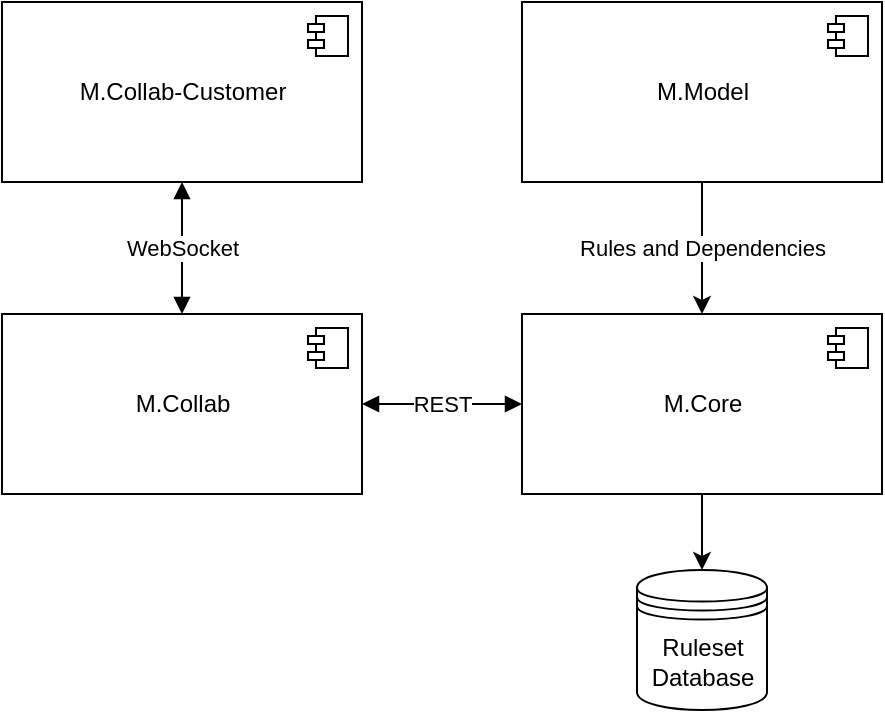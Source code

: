 <mxfile version="12.3.5" type="device" pages="1"><diagram id="cNiUGcpUxYu83N4z4ARh" name="Page-1"><mxGraphModel dx="1021" dy="538" grid="1" gridSize="10" guides="1" tooltips="1" connect="1" arrows="1" fold="1" page="1" pageScale="1" pageWidth="1600" pageHeight="1200" math="0" shadow="0"><root><mxCell id="0"/><mxCell id="1" parent="0"/><mxCell id="UzcVHUxrGzMBy_lh5DDv-27" value="Rules and Dependencies" style="edgeStyle=orthogonalEdgeStyle;rounded=0;orthogonalLoop=1;jettySize=auto;html=1;" edge="1" parent="1" source="UzcVHUxrGzMBy_lh5DDv-4" target="UzcVHUxrGzMBy_lh5DDv-20"><mxGeometry x="-0.011" relative="1" as="geometry"><mxPoint as="offset"/></mxGeometry></mxCell><mxCell id="UzcVHUxrGzMBy_lh5DDv-4" value="M.Model" style="html=1;" vertex="1" parent="1"><mxGeometry x="590" y="370" width="180" height="90" as="geometry"/></mxCell><mxCell id="UzcVHUxrGzMBy_lh5DDv-5" value="" style="shape=component;jettyWidth=8;jettyHeight=4;" vertex="1" parent="UzcVHUxrGzMBy_lh5DDv-4"><mxGeometry x="1" width="20" height="20" relative="1" as="geometry"><mxPoint x="-27" y="7" as="offset"/></mxGeometry></mxCell><mxCell id="UzcVHUxrGzMBy_lh5DDv-18" value="M.Collab" style="html=1;" vertex="1" parent="1"><mxGeometry x="330" y="526" width="180" height="90" as="geometry"/></mxCell><mxCell id="UzcVHUxrGzMBy_lh5DDv-19" value="" style="shape=component;jettyWidth=8;jettyHeight=4;" vertex="1" parent="UzcVHUxrGzMBy_lh5DDv-18"><mxGeometry x="1" width="20" height="20" relative="1" as="geometry"><mxPoint x="-27" y="7" as="offset"/></mxGeometry></mxCell><mxCell id="UzcVHUxrGzMBy_lh5DDv-26" style="edgeStyle=orthogonalEdgeStyle;rounded=0;orthogonalLoop=1;jettySize=auto;html=1;exitX=0.5;exitY=1;exitDx=0;exitDy=0;entryX=0.5;entryY=0;entryDx=0;entryDy=0;" edge="1" parent="1" source="UzcVHUxrGzMBy_lh5DDv-20" target="UzcVHUxrGzMBy_lh5DDv-25"><mxGeometry relative="1" as="geometry"/></mxCell><mxCell id="UzcVHUxrGzMBy_lh5DDv-20" value="M.Core" style="html=1;" vertex="1" parent="1"><mxGeometry x="590" y="526" width="180" height="90" as="geometry"/></mxCell><mxCell id="UzcVHUxrGzMBy_lh5DDv-21" value="" style="shape=component;jettyWidth=8;jettyHeight=4;" vertex="1" parent="UzcVHUxrGzMBy_lh5DDv-20"><mxGeometry x="1" width="20" height="20" relative="1" as="geometry"><mxPoint x="-27" y="7" as="offset"/></mxGeometry></mxCell><mxCell id="UzcVHUxrGzMBy_lh5DDv-25" value="Ruleset Database" style="shape=datastore;whiteSpace=wrap;html=1;" vertex="1" parent="1"><mxGeometry x="647.5" y="654" width="65" height="70" as="geometry"/></mxCell><mxCell id="UzcVHUxrGzMBy_lh5DDv-29" value="REST" style="endArrow=block;startArrow=block;endFill=1;startFill=1;html=1;entryX=1;entryY=0.5;entryDx=0;entryDy=0;exitX=0;exitY=0.5;exitDx=0;exitDy=0;" edge="1" parent="1" source="UzcVHUxrGzMBy_lh5DDv-20" target="UzcVHUxrGzMBy_lh5DDv-18"><mxGeometry width="160" relative="1" as="geometry"><mxPoint x="450" y="536" as="sourcePoint"/><mxPoint x="610" y="536" as="targetPoint"/><mxPoint as="offset"/></mxGeometry></mxCell><mxCell id="UzcVHUxrGzMBy_lh5DDv-30" value="M.Collab-Customer" style="html=1;" vertex="1" parent="1"><mxGeometry x="330" y="370" width="180" height="90" as="geometry"/></mxCell><mxCell id="UzcVHUxrGzMBy_lh5DDv-31" value="" style="shape=component;jettyWidth=8;jettyHeight=4;" vertex="1" parent="UzcVHUxrGzMBy_lh5DDv-30"><mxGeometry x="1" width="20" height="20" relative="1" as="geometry"><mxPoint x="-27" y="7" as="offset"/></mxGeometry></mxCell><mxCell id="UzcVHUxrGzMBy_lh5DDv-32" value="WebSocket" style="endArrow=block;startArrow=block;endFill=1;startFill=1;html=1;entryX=0.5;entryY=0;entryDx=0;entryDy=0;exitX=0.5;exitY=1;exitDx=0;exitDy=0;" edge="1" parent="1" source="UzcVHUxrGzMBy_lh5DDv-30" target="UzcVHUxrGzMBy_lh5DDv-18"><mxGeometry width="160" relative="1" as="geometry"><mxPoint x="600" y="581" as="sourcePoint"/><mxPoint x="520" y="581" as="targetPoint"/><mxPoint as="offset"/></mxGeometry></mxCell></root></mxGraphModel></diagram></mxfile>